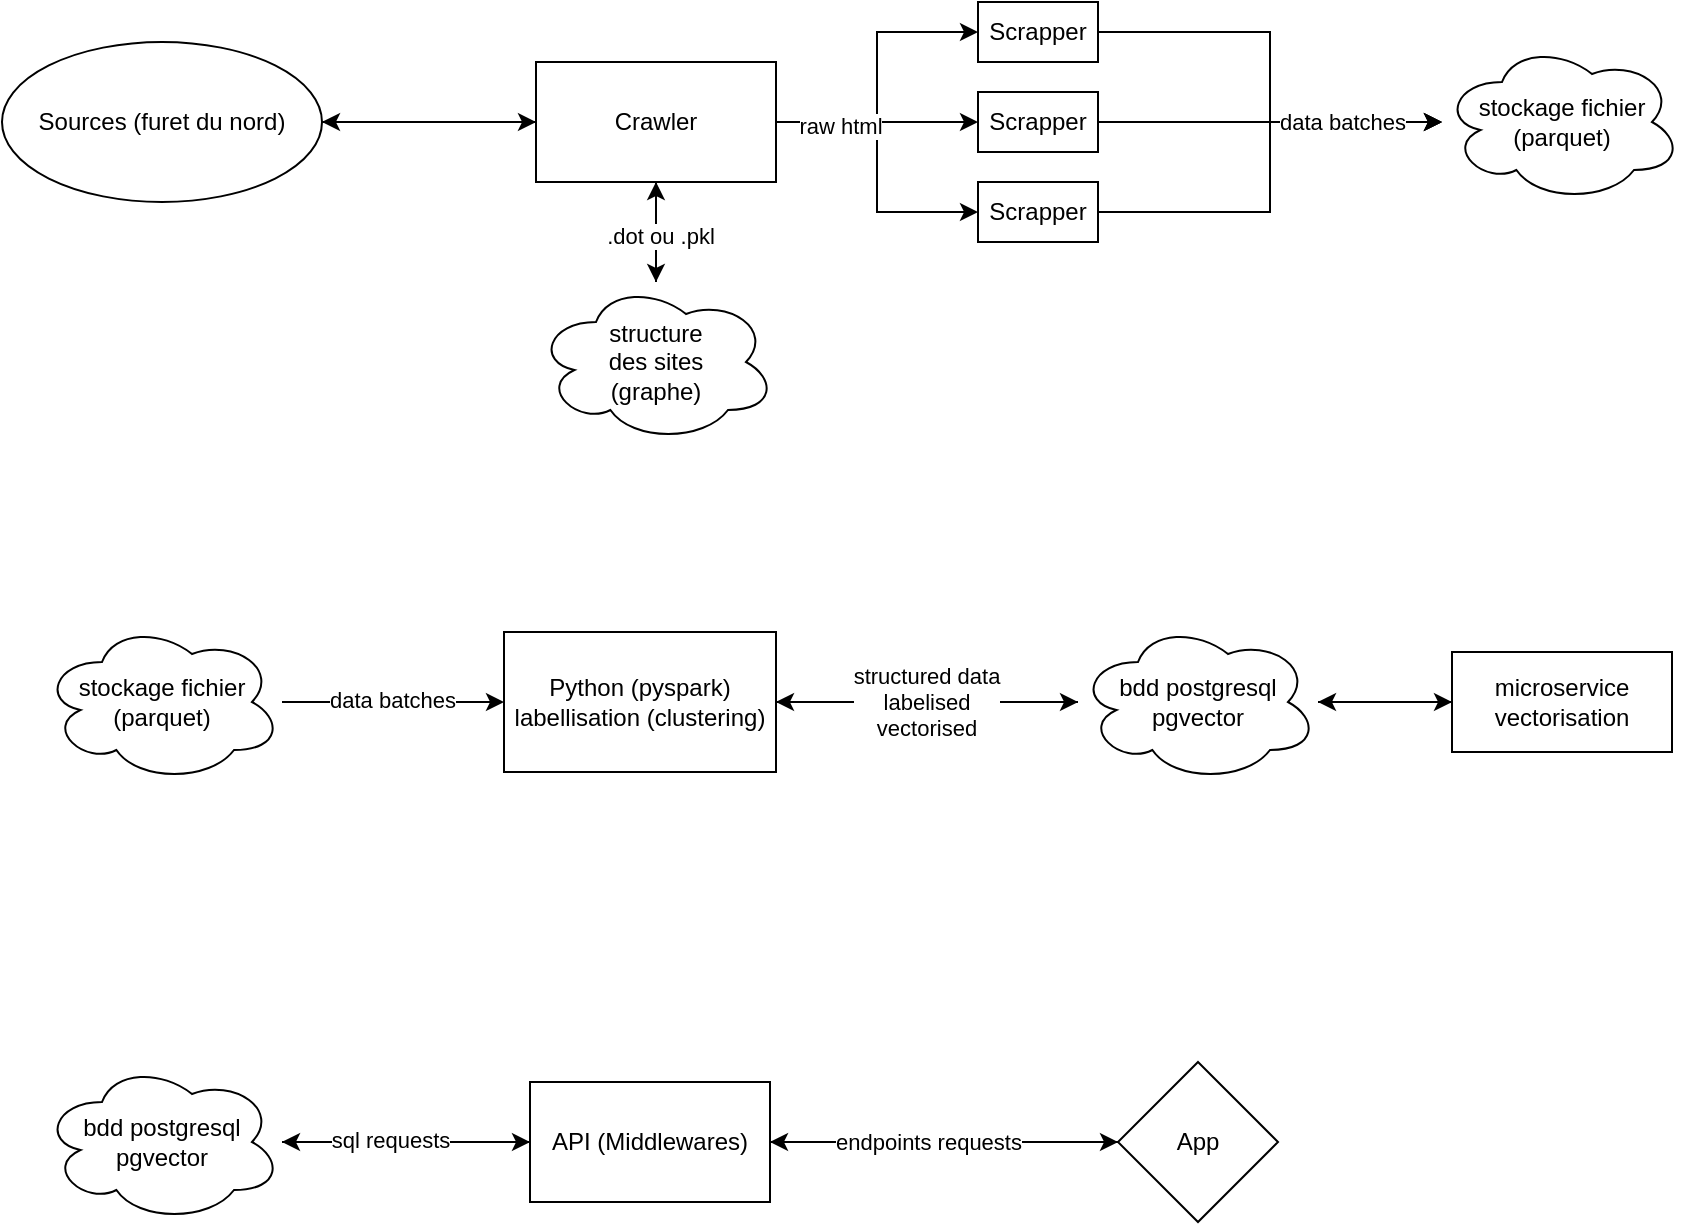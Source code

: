 <mxfile version="24.8.2">
  <diagram name="Page-1" id="4zGULIVp54DAT3SwaUJn">
    <mxGraphModel dx="1434" dy="760" grid="1" gridSize="10" guides="1" tooltips="1" connect="1" arrows="1" fold="1" page="1" pageScale="1" pageWidth="827" pageHeight="1169" math="0" shadow="0">
      <root>
        <mxCell id="0" />
        <mxCell id="1" parent="0" />
        <mxCell id="d6wwWKN0yPh-nwIEGt-k-3" style="edgeStyle=orthogonalEdgeStyle;rounded=0;orthogonalLoop=1;jettySize=auto;html=1;entryX=0;entryY=0.5;entryDx=0;entryDy=0;" edge="1" parent="1" source="d6wwWKN0yPh-nwIEGt-k-1" target="d6wwWKN0yPh-nwIEGt-k-2">
          <mxGeometry relative="1" as="geometry" />
        </mxCell>
        <mxCell id="d6wwWKN0yPh-nwIEGt-k-1" value="Sources (furet du nord)" style="ellipse;whiteSpace=wrap;html=1;" vertex="1" parent="1">
          <mxGeometry x="20" y="200" width="160" height="80" as="geometry" />
        </mxCell>
        <mxCell id="d6wwWKN0yPh-nwIEGt-k-5" style="edgeStyle=orthogonalEdgeStyle;rounded=0;orthogonalLoop=1;jettySize=auto;html=1;" edge="1" parent="1" source="d6wwWKN0yPh-nwIEGt-k-2" target="d6wwWKN0yPh-nwIEGt-k-1">
          <mxGeometry relative="1" as="geometry" />
        </mxCell>
        <mxCell id="d6wwWKN0yPh-nwIEGt-k-7" style="edgeStyle=orthogonalEdgeStyle;rounded=0;orthogonalLoop=1;jettySize=auto;html=1;" edge="1" parent="1" source="d6wwWKN0yPh-nwIEGt-k-2" target="d6wwWKN0yPh-nwIEGt-k-6">
          <mxGeometry relative="1" as="geometry" />
        </mxCell>
        <mxCell id="d6wwWKN0yPh-nwIEGt-k-14" style="edgeStyle=orthogonalEdgeStyle;rounded=0;orthogonalLoop=1;jettySize=auto;html=1;" edge="1" parent="1" source="d6wwWKN0yPh-nwIEGt-k-2" target="d6wwWKN0yPh-nwIEGt-k-10">
          <mxGeometry relative="1" as="geometry" />
        </mxCell>
        <mxCell id="d6wwWKN0yPh-nwIEGt-k-15" style="edgeStyle=orthogonalEdgeStyle;rounded=0;orthogonalLoop=1;jettySize=auto;html=1;" edge="1" parent="1" source="d6wwWKN0yPh-nwIEGt-k-2" target="d6wwWKN0yPh-nwIEGt-k-11">
          <mxGeometry relative="1" as="geometry" />
        </mxCell>
        <mxCell id="d6wwWKN0yPh-nwIEGt-k-16" style="edgeStyle=orthogonalEdgeStyle;rounded=0;orthogonalLoop=1;jettySize=auto;html=1;" edge="1" parent="1" source="d6wwWKN0yPh-nwIEGt-k-2" target="d6wwWKN0yPh-nwIEGt-k-12">
          <mxGeometry relative="1" as="geometry" />
        </mxCell>
        <mxCell id="d6wwWKN0yPh-nwIEGt-k-17" value="raw html" style="edgeLabel;html=1;align=center;verticalAlign=middle;resizable=0;points=[];" vertex="1" connectable="0" parent="d6wwWKN0yPh-nwIEGt-k-16">
          <mxGeometry x="-0.559" y="-2" relative="1" as="geometry">
            <mxPoint as="offset" />
          </mxGeometry>
        </mxCell>
        <mxCell id="d6wwWKN0yPh-nwIEGt-k-2" value="Crawler" style="rounded=0;whiteSpace=wrap;html=1;" vertex="1" parent="1">
          <mxGeometry x="287" y="210" width="120" height="60" as="geometry" />
        </mxCell>
        <mxCell id="d6wwWKN0yPh-nwIEGt-k-8" style="edgeStyle=orthogonalEdgeStyle;rounded=0;orthogonalLoop=1;jettySize=auto;html=1;" edge="1" parent="1" source="d6wwWKN0yPh-nwIEGt-k-6" target="d6wwWKN0yPh-nwIEGt-k-2">
          <mxGeometry relative="1" as="geometry" />
        </mxCell>
        <mxCell id="d6wwWKN0yPh-nwIEGt-k-9" value=".dot ou .pkl" style="edgeLabel;html=1;align=center;verticalAlign=middle;resizable=0;points=[];" vertex="1" connectable="0" parent="d6wwWKN0yPh-nwIEGt-k-8">
          <mxGeometry x="-0.08" y="-2" relative="1" as="geometry">
            <mxPoint as="offset" />
          </mxGeometry>
        </mxCell>
        <mxCell id="d6wwWKN0yPh-nwIEGt-k-6" value="structure&lt;br&gt;des sites&lt;br&gt;(graphe)" style="ellipse;shape=cloud;whiteSpace=wrap;html=1;" vertex="1" parent="1">
          <mxGeometry x="287" y="320" width="120" height="80" as="geometry" />
        </mxCell>
        <mxCell id="d6wwWKN0yPh-nwIEGt-k-21" style="edgeStyle=orthogonalEdgeStyle;rounded=0;orthogonalLoop=1;jettySize=auto;html=1;" edge="1" parent="1" source="d6wwWKN0yPh-nwIEGt-k-10" target="d6wwWKN0yPh-nwIEGt-k-20">
          <mxGeometry relative="1" as="geometry" />
        </mxCell>
        <mxCell id="d6wwWKN0yPh-nwIEGt-k-10" value="Scrapper" style="rounded=0;whiteSpace=wrap;html=1;" vertex="1" parent="1">
          <mxGeometry x="508" y="180" width="60" height="30" as="geometry" />
        </mxCell>
        <mxCell id="d6wwWKN0yPh-nwIEGt-k-22" style="edgeStyle=orthogonalEdgeStyle;rounded=0;orthogonalLoop=1;jettySize=auto;html=1;" edge="1" parent="1" source="d6wwWKN0yPh-nwIEGt-k-11" target="d6wwWKN0yPh-nwIEGt-k-20">
          <mxGeometry relative="1" as="geometry" />
        </mxCell>
        <mxCell id="d6wwWKN0yPh-nwIEGt-k-11" value="Scrapper" style="rounded=0;whiteSpace=wrap;html=1;" vertex="1" parent="1">
          <mxGeometry x="508" y="225" width="60" height="30" as="geometry" />
        </mxCell>
        <mxCell id="d6wwWKN0yPh-nwIEGt-k-23" style="edgeStyle=orthogonalEdgeStyle;rounded=0;orthogonalLoop=1;jettySize=auto;html=1;" edge="1" parent="1" source="d6wwWKN0yPh-nwIEGt-k-12" target="d6wwWKN0yPh-nwIEGt-k-20">
          <mxGeometry relative="1" as="geometry" />
        </mxCell>
        <mxCell id="d6wwWKN0yPh-nwIEGt-k-36" value="data batches" style="edgeLabel;html=1;align=center;verticalAlign=middle;resizable=0;points=[];" vertex="1" connectable="0" parent="d6wwWKN0yPh-nwIEGt-k-23">
          <mxGeometry x="0.585" y="-2" relative="1" as="geometry">
            <mxPoint x="-5" y="-2" as="offset" />
          </mxGeometry>
        </mxCell>
        <mxCell id="d6wwWKN0yPh-nwIEGt-k-12" value="Scrapper" style="rounded=0;whiteSpace=wrap;html=1;" vertex="1" parent="1">
          <mxGeometry x="508" y="270" width="60" height="30" as="geometry" />
        </mxCell>
        <mxCell id="d6wwWKN0yPh-nwIEGt-k-20" value="stockage fichier (parquet)" style="ellipse;shape=cloud;whiteSpace=wrap;html=1;" vertex="1" parent="1">
          <mxGeometry x="740" y="200" width="120" height="80" as="geometry" />
        </mxCell>
        <mxCell id="d6wwWKN0yPh-nwIEGt-k-27" style="edgeStyle=orthogonalEdgeStyle;rounded=0;orthogonalLoop=1;jettySize=auto;html=1;" edge="1" parent="1" source="d6wwWKN0yPh-nwIEGt-k-25" target="d6wwWKN0yPh-nwIEGt-k-26">
          <mxGeometry relative="1" as="geometry" />
        </mxCell>
        <mxCell id="d6wwWKN0yPh-nwIEGt-k-35" value="data batches" style="edgeLabel;html=1;align=center;verticalAlign=middle;resizable=0;points=[];" vertex="1" connectable="0" parent="d6wwWKN0yPh-nwIEGt-k-27">
          <mxGeometry x="-0.018" y="1" relative="1" as="geometry">
            <mxPoint as="offset" />
          </mxGeometry>
        </mxCell>
        <mxCell id="d6wwWKN0yPh-nwIEGt-k-25" value="stockage fichier (parquet)" style="ellipse;shape=cloud;whiteSpace=wrap;html=1;" vertex="1" parent="1">
          <mxGeometry x="40" y="490" width="120" height="80" as="geometry" />
        </mxCell>
        <mxCell id="d6wwWKN0yPh-nwIEGt-k-29" style="edgeStyle=orthogonalEdgeStyle;rounded=0;orthogonalLoop=1;jettySize=auto;html=1;" edge="1" parent="1" source="d6wwWKN0yPh-nwIEGt-k-26" target="d6wwWKN0yPh-nwIEGt-k-28">
          <mxGeometry relative="1" as="geometry" />
        </mxCell>
        <mxCell id="d6wwWKN0yPh-nwIEGt-k-26" value="Python (pyspark)&lt;div&gt;labellisation (clustering)&lt;/div&gt;" style="rounded=0;whiteSpace=wrap;html=1;" vertex="1" parent="1">
          <mxGeometry x="271" y="495" width="136" height="70" as="geometry" />
        </mxCell>
        <mxCell id="d6wwWKN0yPh-nwIEGt-k-30" style="edgeStyle=orthogonalEdgeStyle;rounded=0;orthogonalLoop=1;jettySize=auto;html=1;" edge="1" parent="1" source="d6wwWKN0yPh-nwIEGt-k-28" target="d6wwWKN0yPh-nwIEGt-k-26">
          <mxGeometry relative="1" as="geometry" />
        </mxCell>
        <mxCell id="d6wwWKN0yPh-nwIEGt-k-34" value="structured data&lt;div&gt;labelised&lt;/div&gt;&lt;div&gt;vectorised&lt;/div&gt;" style="edgeLabel;html=1;align=center;verticalAlign=middle;resizable=0;points=[];" vertex="1" connectable="0" parent="d6wwWKN0yPh-nwIEGt-k-30">
          <mxGeometry x="0.255" y="1" relative="1" as="geometry">
            <mxPoint x="19" y="-1" as="offset" />
          </mxGeometry>
        </mxCell>
        <mxCell id="d6wwWKN0yPh-nwIEGt-k-44" style="edgeStyle=orthogonalEdgeStyle;rounded=0;orthogonalLoop=1;jettySize=auto;html=1;" edge="1" parent="1" source="d6wwWKN0yPh-nwIEGt-k-28" target="d6wwWKN0yPh-nwIEGt-k-42">
          <mxGeometry relative="1" as="geometry" />
        </mxCell>
        <mxCell id="d6wwWKN0yPh-nwIEGt-k-28" value="bdd postgresql&lt;div&gt;pgvector&lt;/div&gt;" style="ellipse;shape=cloud;whiteSpace=wrap;html=1;" vertex="1" parent="1">
          <mxGeometry x="558" y="490" width="120" height="80" as="geometry" />
        </mxCell>
        <mxCell id="d6wwWKN0yPh-nwIEGt-k-41" style="edgeStyle=orthogonalEdgeStyle;rounded=0;orthogonalLoop=1;jettySize=auto;html=1;" edge="1" parent="1" source="d6wwWKN0yPh-nwIEGt-k-37" target="d6wwWKN0yPh-nwIEGt-k-38">
          <mxGeometry relative="1" as="geometry" />
        </mxCell>
        <mxCell id="d6wwWKN0yPh-nwIEGt-k-37" value="bdd postgresql&lt;div&gt;pgvector&lt;/div&gt;" style="ellipse;shape=cloud;whiteSpace=wrap;html=1;" vertex="1" parent="1">
          <mxGeometry x="40" y="710" width="120" height="80" as="geometry" />
        </mxCell>
        <mxCell id="d6wwWKN0yPh-nwIEGt-k-40" style="edgeStyle=orthogonalEdgeStyle;rounded=0;orthogonalLoop=1;jettySize=auto;html=1;" edge="1" parent="1" source="d6wwWKN0yPh-nwIEGt-k-38" target="d6wwWKN0yPh-nwIEGt-k-37">
          <mxGeometry relative="1" as="geometry" />
        </mxCell>
        <mxCell id="d6wwWKN0yPh-nwIEGt-k-50" value="sql requests" style="edgeLabel;html=1;align=center;verticalAlign=middle;resizable=0;points=[];" vertex="1" connectable="0" parent="d6wwWKN0yPh-nwIEGt-k-40">
          <mxGeometry x="0.129" y="-1" relative="1" as="geometry">
            <mxPoint as="offset" />
          </mxGeometry>
        </mxCell>
        <mxCell id="d6wwWKN0yPh-nwIEGt-k-47" style="edgeStyle=orthogonalEdgeStyle;rounded=0;orthogonalLoop=1;jettySize=auto;html=1;" edge="1" parent="1" source="d6wwWKN0yPh-nwIEGt-k-38" target="d6wwWKN0yPh-nwIEGt-k-46">
          <mxGeometry relative="1" as="geometry" />
        </mxCell>
        <mxCell id="d6wwWKN0yPh-nwIEGt-k-38" value="API (Middlewares)" style="rounded=0;whiteSpace=wrap;html=1;" vertex="1" parent="1">
          <mxGeometry x="284" y="720" width="120" height="60" as="geometry" />
        </mxCell>
        <mxCell id="d6wwWKN0yPh-nwIEGt-k-45" style="edgeStyle=orthogonalEdgeStyle;rounded=0;orthogonalLoop=1;jettySize=auto;html=1;" edge="1" parent="1" source="d6wwWKN0yPh-nwIEGt-k-42" target="d6wwWKN0yPh-nwIEGt-k-28">
          <mxGeometry relative="1" as="geometry" />
        </mxCell>
        <mxCell id="d6wwWKN0yPh-nwIEGt-k-42" value="microservice&lt;div&gt;vectorisation&lt;/div&gt;" style="rounded=0;whiteSpace=wrap;html=1;" vertex="1" parent="1">
          <mxGeometry x="745" y="505" width="110" height="50" as="geometry" />
        </mxCell>
        <mxCell id="d6wwWKN0yPh-nwIEGt-k-48" style="edgeStyle=orthogonalEdgeStyle;rounded=0;orthogonalLoop=1;jettySize=auto;html=1;" edge="1" parent="1" source="d6wwWKN0yPh-nwIEGt-k-46" target="d6wwWKN0yPh-nwIEGt-k-38">
          <mxGeometry relative="1" as="geometry" />
        </mxCell>
        <mxCell id="d6wwWKN0yPh-nwIEGt-k-49" value="endpoints requests" style="edgeLabel;html=1;align=center;verticalAlign=middle;resizable=0;points=[];" vertex="1" connectable="0" parent="d6wwWKN0yPh-nwIEGt-k-48">
          <mxGeometry x="0.294" relative="1" as="geometry">
            <mxPoint x="17" as="offset" />
          </mxGeometry>
        </mxCell>
        <mxCell id="d6wwWKN0yPh-nwIEGt-k-46" value="App" style="rhombus;whiteSpace=wrap;html=1;" vertex="1" parent="1">
          <mxGeometry x="578" y="710" width="80" height="80" as="geometry" />
        </mxCell>
      </root>
    </mxGraphModel>
  </diagram>
</mxfile>
